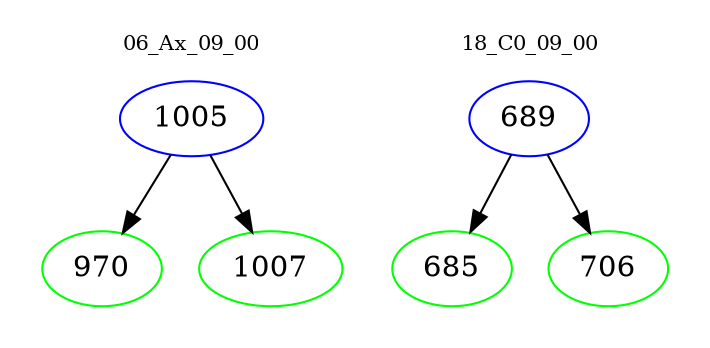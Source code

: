 digraph{
subgraph cluster_0 {
color = white
label = "06_Ax_09_00";
fontsize=10;
T0_1005 [label="1005", color="blue"]
T0_1005 -> T0_970 [color="black"]
T0_970 [label="970", color="green"]
T0_1005 -> T0_1007 [color="black"]
T0_1007 [label="1007", color="green"]
}
subgraph cluster_1 {
color = white
label = "18_C0_09_00";
fontsize=10;
T1_689 [label="689", color="blue"]
T1_689 -> T1_685 [color="black"]
T1_685 [label="685", color="green"]
T1_689 -> T1_706 [color="black"]
T1_706 [label="706", color="green"]
}
}
